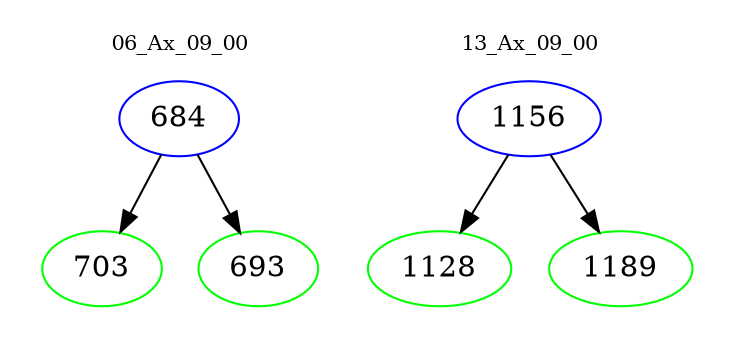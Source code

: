 digraph{
subgraph cluster_0 {
color = white
label = "06_Ax_09_00";
fontsize=10;
T0_684 [label="684", color="blue"]
T0_684 -> T0_703 [color="black"]
T0_703 [label="703", color="green"]
T0_684 -> T0_693 [color="black"]
T0_693 [label="693", color="green"]
}
subgraph cluster_1 {
color = white
label = "13_Ax_09_00";
fontsize=10;
T1_1156 [label="1156", color="blue"]
T1_1156 -> T1_1128 [color="black"]
T1_1128 [label="1128", color="green"]
T1_1156 -> T1_1189 [color="black"]
T1_1189 [label="1189", color="green"]
}
}
